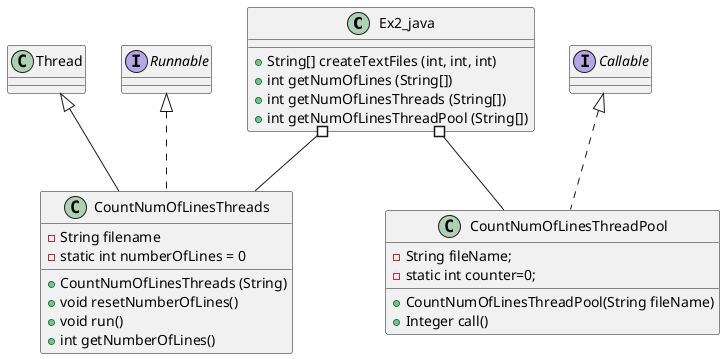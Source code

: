 @startuml

class Ex2_java{
    + String[] createTextFiles (int, int, int)
    + int getNumOfLines (String[])
    + int getNumOfLinesThreads (String[])
    + int getNumOfLinesThreadPool (String[])

}

class CountNumOfLinesThreads extends Thread implements Runnable{
    - String filename
    - static int numberOfLines = 0

    + CountNumOfLinesThreads (String)
    + void resetNumberOfLines()
    + void run()
    + int getNumberOfLines()
}

static class CountNumOfLinesThreadPool implements Callable {
   - String fileName;
   - static int counter=0;
   + CountNumOfLinesThreadPool(String fileName)
   + Integer call()
}

Ex2_java #-- CountNumOfLinesThreads
Ex2_java #-- CountNumOfLinesThreadPool

@enduml